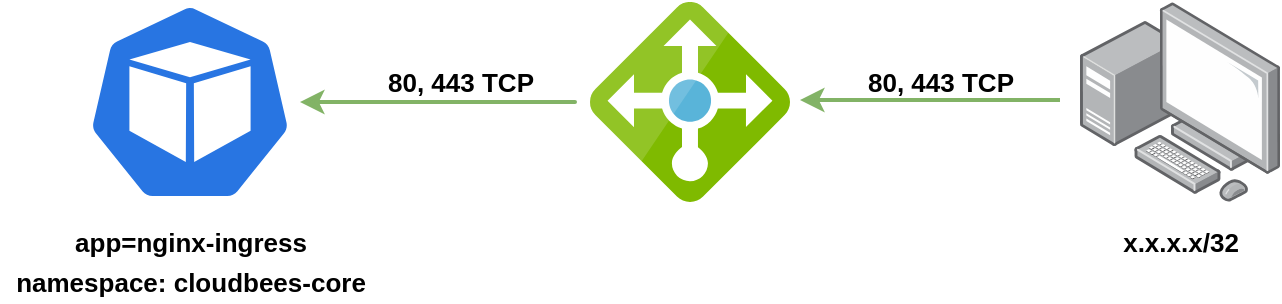 <mxfile version="13.0.1" type="device"><diagram id="91hTpFLkkPIWDN2TqwNw" name="Page-1"><mxGraphModel dx="782" dy="497" grid="1" gridSize="10" guides="1" tooltips="1" connect="1" arrows="1" fold="1" page="1" pageScale="1" pageWidth="850" pageHeight="1100" math="0" shadow="0"><root><mxCell id="0"/><mxCell id="1" parent="0"/><mxCell id="s1PrVuAAdZVo8O_J8OZO-11" value="" style="html=1;dashed=0;whitespace=wrap;fillColor=#2875E2;strokeColor=#ffffff;points=[[0.005,0.63,0],[0.1,0.2,0],[0.9,0.2,0],[0.5,0,0],[0.995,0.63,0],[0.72,0.99,0],[0.5,1,0],[0.28,0.99,0]];shape=mxgraph.kubernetes.icon;prIcon=pod;rounded=1;" parent="1" vertex="1"><mxGeometry x="140" y="380" width="110" height="100" as="geometry"/></mxCell><mxCell id="s1PrVuAAdZVo8O_J8OZO-12" value="&lt;b&gt;&lt;font style=&quot;font-size: 13px&quot;&gt;app=nginx-ingress&lt;/font&gt;&lt;/b&gt;" style="text;html=1;align=center;verticalAlign=middle;resizable=0;points=[];autosize=1;" parent="1" vertex="1"><mxGeometry x="130" y="490" width="130" height="20" as="geometry"/></mxCell><mxCell id="s1PrVuAAdZVo8O_J8OZO-13" value="&lt;b&gt;&lt;font style=&quot;font-size: 13px&quot;&gt;namespace: cloudbees-core&lt;/font&gt;&lt;/b&gt;" style="text;html=1;align=center;verticalAlign=middle;resizable=0;points=[];autosize=1;" parent="1" vertex="1"><mxGeometry x="100" y="510" width="190" height="20" as="geometry"/></mxCell><mxCell id="s1PrVuAAdZVo8O_J8OZO-14" value="" style="points=[];aspect=fixed;html=1;align=center;shadow=0;dashed=0;image;image=img/lib/allied_telesis/computer_and_terminals/Personal_Computer_with_Server.svg;rounded=1;" parent="1" vertex="1"><mxGeometry x="640" y="380" width="100" height="100" as="geometry"/></mxCell><mxCell id="s1PrVuAAdZVo8O_J8OZO-15" value="&lt;b&gt;&lt;font style=&quot;font-size: 13px&quot;&gt;80, 443 TCP&lt;/font&gt;&lt;/b&gt;" style="text;html=1;align=center;verticalAlign=middle;resizable=0;points=[];autosize=1;" parent="1" vertex="1"><mxGeometry x="525" y="410" width="90" height="20" as="geometry"/></mxCell><mxCell id="s1PrVuAAdZVo8O_J8OZO-16" value="&lt;b&gt;&lt;font style=&quot;font-size: 13px&quot;&gt;x.x.x.x/32&lt;/font&gt;&lt;/b&gt;" style="text;html=1;align=center;verticalAlign=middle;resizable=0;points=[];autosize=1;" parent="1" vertex="1"><mxGeometry x="655" y="490" width="70" height="20" as="geometry"/></mxCell><mxCell id="s1PrVuAAdZVo8O_J8OZO-17" value="" style="endArrow=classic;html=1;strokeWidth=2;fillColor=#d5e8d4;strokeColor=#82b366;" parent="1" edge="1"><mxGeometry width="50" height="50" relative="1" as="geometry"><mxPoint x="630" y="429" as="sourcePoint"/><mxPoint x="500" y="429" as="targetPoint"/></mxGeometry></mxCell><mxCell id="s1PrVuAAdZVo8O_J8OZO-18" value="" style="aspect=fixed;html=1;points=[];align=center;image;fontSize=12;image=img/lib/mscae/Load_Balancer_feature.svg;" parent="1" vertex="1"><mxGeometry x="395" y="380" width="100" height="100" as="geometry"/></mxCell><mxCell id="s1PrVuAAdZVo8O_J8OZO-19" value="" style="endArrow=classic;html=1;strokeWidth=2;fillColor=#d5e8d4;strokeColor=#82b366;" parent="1" target="s1PrVuAAdZVo8O_J8OZO-11" edge="1"><mxGeometry width="50" height="50" relative="1" as="geometry"><mxPoint x="380" y="430" as="sourcePoint"/><mxPoint x="320" y="430" as="targetPoint"/><Array as="points"><mxPoint x="390" y="430"/><mxPoint x="380" y="430"/></Array></mxGeometry></mxCell><mxCell id="s1PrVuAAdZVo8O_J8OZO-20" value="&lt;b&gt;&lt;font style=&quot;font-size: 13px&quot;&gt;80, 443 TCP&lt;/font&gt;&lt;/b&gt;" style="text;html=1;align=center;verticalAlign=middle;resizable=0;points=[];autosize=1;" parent="1" vertex="1"><mxGeometry x="285" y="410" width="90" height="20" as="geometry"/></mxCell></root></mxGraphModel></diagram></mxfile>